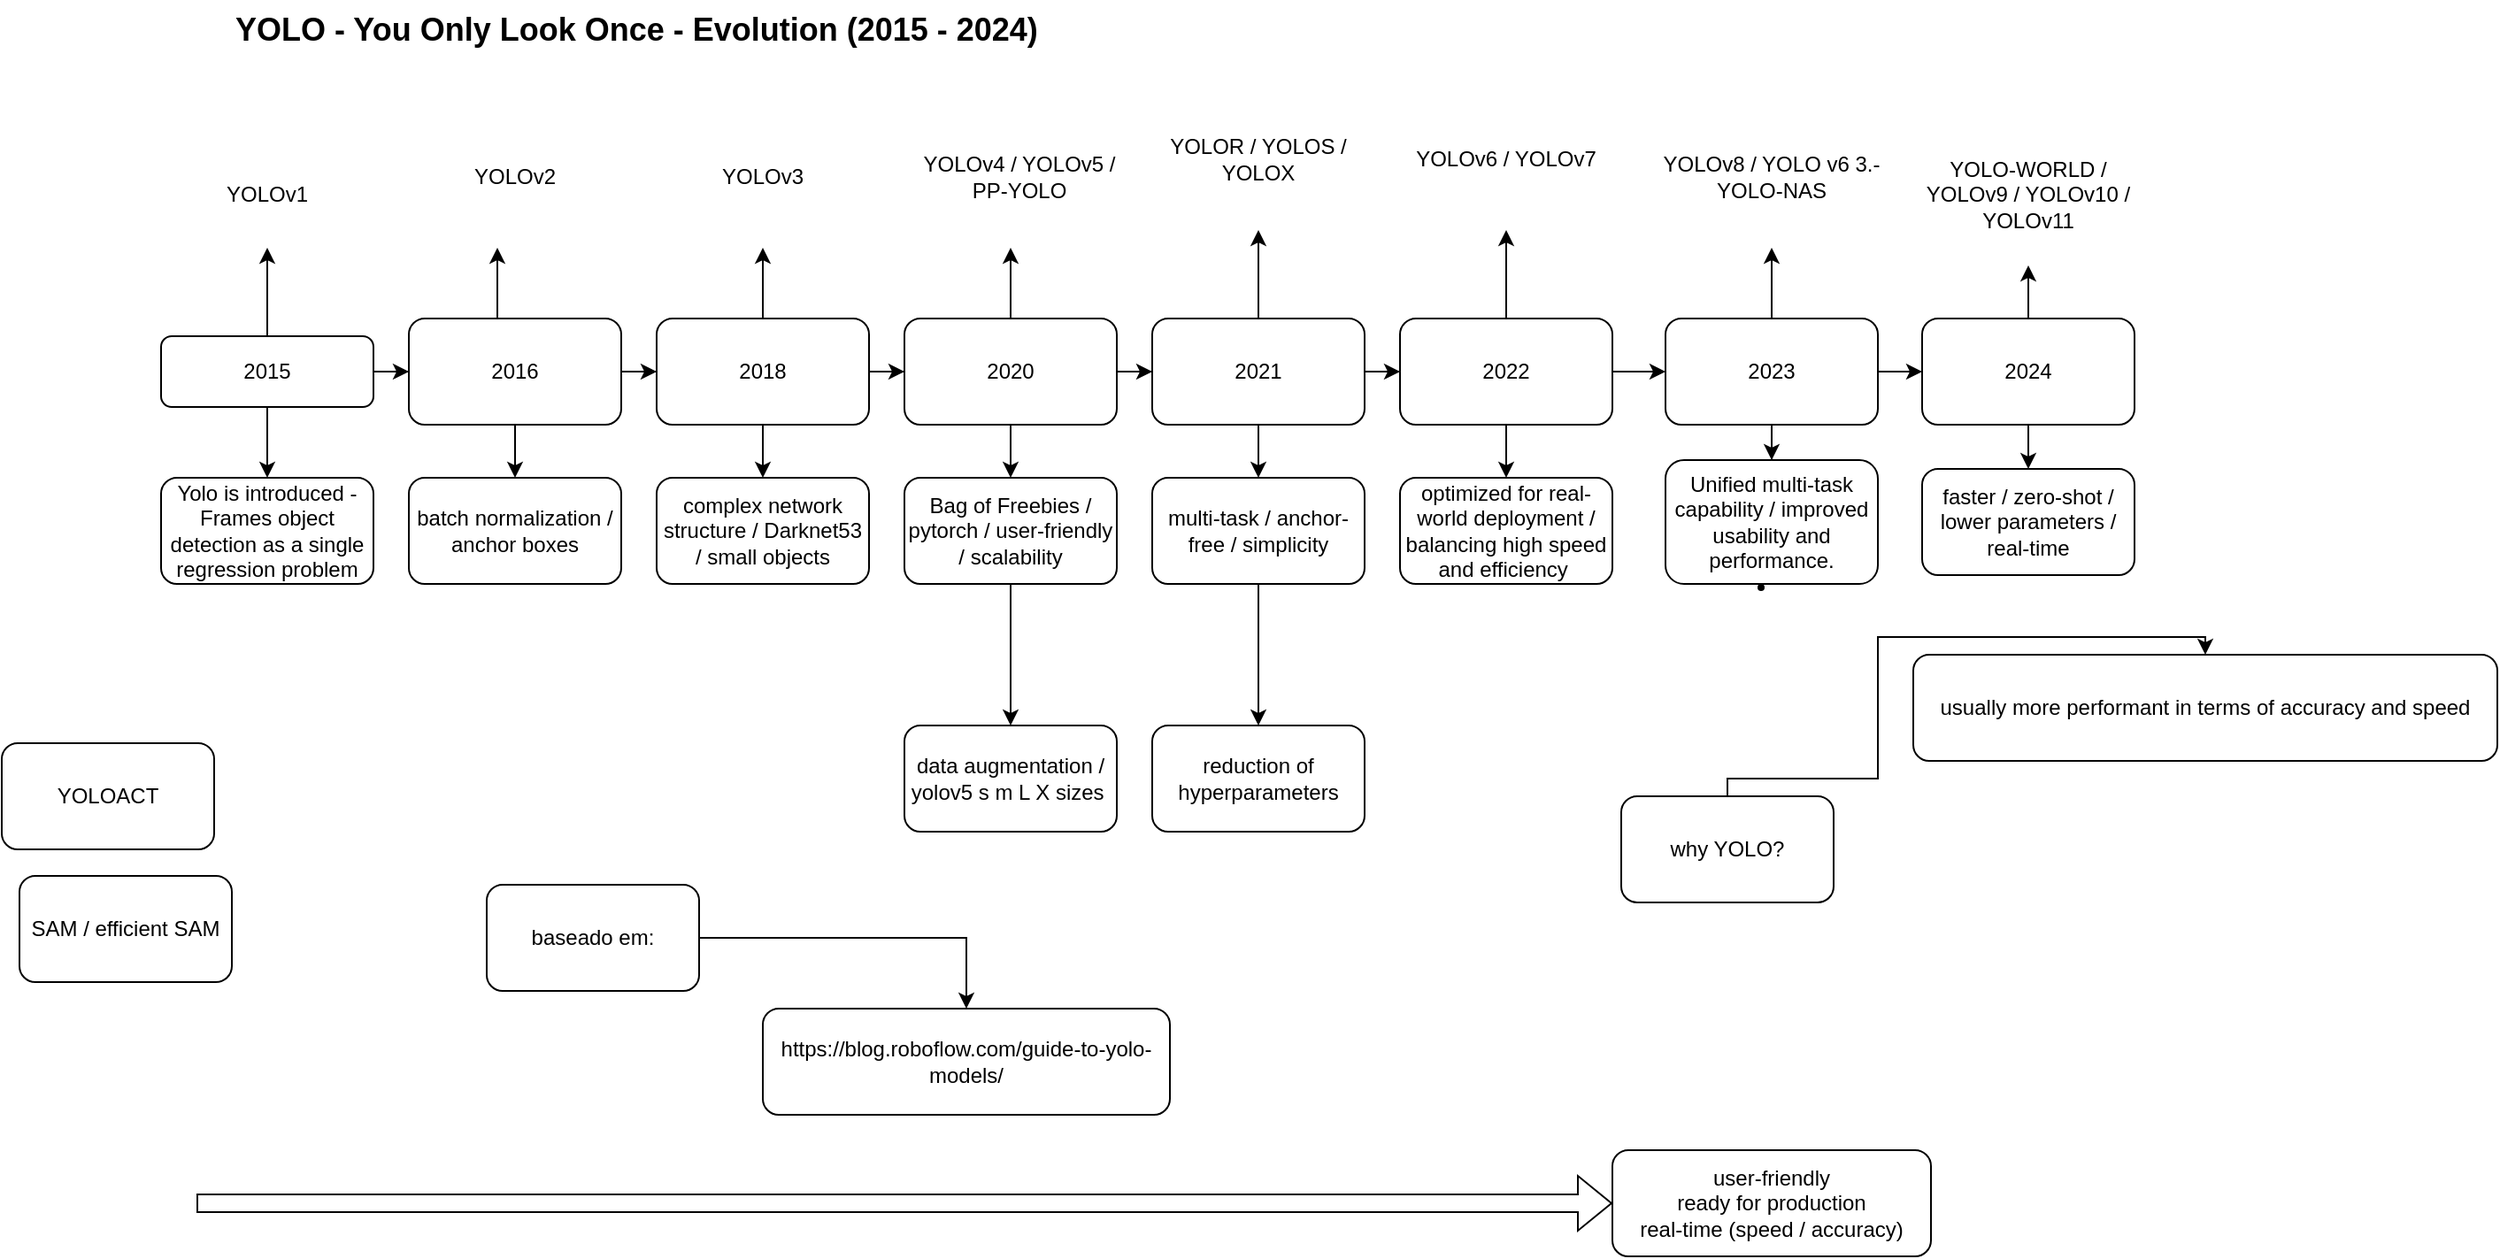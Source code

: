 <mxfile version="26.0.14">
  <diagram id="C5RBs43oDa-KdzZeNtuy" name="Page-1">
    <mxGraphModel dx="1050" dy="522" grid="1" gridSize="10" guides="1" tooltips="1" connect="1" arrows="1" fold="1" page="1" pageScale="1" pageWidth="827" pageHeight="1169" math="0" shadow="0">
      <root>
        <mxCell id="WIyWlLk6GJQsqaUBKTNV-0" />
        <mxCell id="WIyWlLk6GJQsqaUBKTNV-1" parent="WIyWlLk6GJQsqaUBKTNV-0" />
        <mxCell id="yB20yfuOQQZ5xXvPcAFa-4" value="" style="edgeStyle=orthogonalEdgeStyle;rounded=0;orthogonalLoop=1;jettySize=auto;html=1;" parent="WIyWlLk6GJQsqaUBKTNV-1" source="WIyWlLk6GJQsqaUBKTNV-3" target="yB20yfuOQQZ5xXvPcAFa-3" edge="1">
          <mxGeometry relative="1" as="geometry" />
        </mxCell>
        <mxCell id="eEbgqtng7Bv9wvGYlgRx-22" value="" style="edgeStyle=orthogonalEdgeStyle;rounded=0;orthogonalLoop=1;jettySize=auto;html=1;" parent="WIyWlLk6GJQsqaUBKTNV-1" source="WIyWlLk6GJQsqaUBKTNV-3" target="yB20yfuOQQZ5xXvPcAFa-5" edge="1">
          <mxGeometry relative="1" as="geometry" />
        </mxCell>
        <mxCell id="eEbgqtng7Bv9wvGYlgRx-32" value="" style="edgeStyle=orthogonalEdgeStyle;rounded=0;orthogonalLoop=1;jettySize=auto;html=1;" parent="WIyWlLk6GJQsqaUBKTNV-1" source="WIyWlLk6GJQsqaUBKTNV-3" target="eEbgqtng7Bv9wvGYlgRx-31" edge="1">
          <mxGeometry relative="1" as="geometry" />
        </mxCell>
        <mxCell id="WIyWlLk6GJQsqaUBKTNV-3" value="2015" style="rounded=1;whiteSpace=wrap;html=1;fontSize=12;glass=0;strokeWidth=1;shadow=0;" parent="WIyWlLk6GJQsqaUBKTNV-1" vertex="1">
          <mxGeometry x="170" y="220" width="120" height="40" as="geometry" />
        </mxCell>
        <mxCell id="yB20yfuOQQZ5xXvPcAFa-0" value="&lt;b&gt;&lt;font style=&quot;font-size: 18px;&quot;&gt;YOLO - You Only Look Once - Evolution (2015 - 2024)&lt;/font&gt;&lt;/b&gt;" style="text;html=1;whiteSpace=wrap;overflow=hidden;rounded=0;" parent="WIyWlLk6GJQsqaUBKTNV-1" vertex="1">
          <mxGeometry x="210" y="30" width="490" height="40" as="geometry" />
        </mxCell>
        <mxCell id="yB20yfuOQQZ5xXvPcAFa-1" value="YOLOACT" style="rounded=1;whiteSpace=wrap;html=1;" parent="WIyWlLk6GJQsqaUBKTNV-1" vertex="1">
          <mxGeometry x="80" y="450" width="120" height="60" as="geometry" />
        </mxCell>
        <mxCell id="eEbgqtng7Bv9wvGYlgRx-30" value="" style="edgeStyle=orthogonalEdgeStyle;rounded=0;orthogonalLoop=1;jettySize=auto;html=1;" parent="WIyWlLk6GJQsqaUBKTNV-1" source="yB20yfuOQQZ5xXvPcAFa-2" target="eEbgqtng7Bv9wvGYlgRx-29" edge="1">
          <mxGeometry relative="1" as="geometry" />
        </mxCell>
        <mxCell id="yB20yfuOQQZ5xXvPcAFa-2" value="baseado em:" style="rounded=1;whiteSpace=wrap;html=1;" parent="WIyWlLk6GJQsqaUBKTNV-1" vertex="1">
          <mxGeometry x="354" y="530" width="120" height="60" as="geometry" />
        </mxCell>
        <mxCell id="yB20yfuOQQZ5xXvPcAFa-3" value="YOLOv1" style="whiteSpace=wrap;html=1;rounded=1;glass=0;strokeWidth=1;shadow=0;fillColor=default;strokeColor=none;" parent="WIyWlLk6GJQsqaUBKTNV-1" vertex="1">
          <mxGeometry x="170" y="110" width="120" height="60" as="geometry" />
        </mxCell>
        <mxCell id="yB20yfuOQQZ5xXvPcAFa-8" value="" style="edgeStyle=orthogonalEdgeStyle;rounded=0;orthogonalLoop=1;jettySize=auto;html=1;" parent="WIyWlLk6GJQsqaUBKTNV-1" source="yB20yfuOQQZ5xXvPcAFa-5" target="yB20yfuOQQZ5xXvPcAFa-7" edge="1">
          <mxGeometry relative="1" as="geometry">
            <Array as="points">
              <mxPoint x="360" y="180" />
              <mxPoint x="360" y="180" />
            </Array>
          </mxGeometry>
        </mxCell>
        <mxCell id="eEbgqtng7Bv9wvGYlgRx-23" value="" style="edgeStyle=orthogonalEdgeStyle;rounded=0;orthogonalLoop=1;jettySize=auto;html=1;" parent="WIyWlLk6GJQsqaUBKTNV-1" source="yB20yfuOQQZ5xXvPcAFa-5" target="yB20yfuOQQZ5xXvPcAFa-9" edge="1">
          <mxGeometry relative="1" as="geometry" />
        </mxCell>
        <mxCell id="eEbgqtng7Bv9wvGYlgRx-34" value="" style="edgeStyle=orthogonalEdgeStyle;rounded=0;orthogonalLoop=1;jettySize=auto;html=1;" parent="WIyWlLk6GJQsqaUBKTNV-1" source="yB20yfuOQQZ5xXvPcAFa-5" target="eEbgqtng7Bv9wvGYlgRx-33" edge="1">
          <mxGeometry relative="1" as="geometry" />
        </mxCell>
        <mxCell id="yB20yfuOQQZ5xXvPcAFa-5" value="2016" style="whiteSpace=wrap;html=1;rounded=1;glass=0;strokeWidth=1;shadow=0;" parent="WIyWlLk6GJQsqaUBKTNV-1" vertex="1">
          <mxGeometry x="310" y="210" width="120" height="60" as="geometry" />
        </mxCell>
        <mxCell id="yB20yfuOQQZ5xXvPcAFa-7" value="YOLOv2" style="whiteSpace=wrap;html=1;rounded=1;glass=0;strokeWidth=1;shadow=0;strokeColor=none;" parent="WIyWlLk6GJQsqaUBKTNV-1" vertex="1">
          <mxGeometry x="310" y="90" width="120" height="80" as="geometry" />
        </mxCell>
        <mxCell id="yB20yfuOQQZ5xXvPcAFa-12" value="" style="edgeStyle=orthogonalEdgeStyle;rounded=0;orthogonalLoop=1;jettySize=auto;html=1;" parent="WIyWlLk6GJQsqaUBKTNV-1" source="yB20yfuOQQZ5xXvPcAFa-9" target="yB20yfuOQQZ5xXvPcAFa-11" edge="1">
          <mxGeometry relative="1" as="geometry">
            <Array as="points">
              <mxPoint x="540" y="110" />
            </Array>
          </mxGeometry>
        </mxCell>
        <mxCell id="eEbgqtng7Bv9wvGYlgRx-24" value="" style="edgeStyle=orthogonalEdgeStyle;rounded=0;orthogonalLoop=1;jettySize=auto;html=1;" parent="WIyWlLk6GJQsqaUBKTNV-1" source="yB20yfuOQQZ5xXvPcAFa-9" target="eEbgqtng7Bv9wvGYlgRx-2" edge="1">
          <mxGeometry relative="1" as="geometry" />
        </mxCell>
        <mxCell id="eEbgqtng7Bv9wvGYlgRx-36" value="" style="edgeStyle=orthogonalEdgeStyle;rounded=0;orthogonalLoop=1;jettySize=auto;html=1;" parent="WIyWlLk6GJQsqaUBKTNV-1" source="yB20yfuOQQZ5xXvPcAFa-9" target="eEbgqtng7Bv9wvGYlgRx-35" edge="1">
          <mxGeometry relative="1" as="geometry" />
        </mxCell>
        <mxCell id="yB20yfuOQQZ5xXvPcAFa-9" value="2018" style="whiteSpace=wrap;html=1;rounded=1;glass=0;strokeWidth=1;shadow=0;" parent="WIyWlLk6GJQsqaUBKTNV-1" vertex="1">
          <mxGeometry x="450" y="210" width="120" height="60" as="geometry" />
        </mxCell>
        <mxCell id="yB20yfuOQQZ5xXvPcAFa-11" value="YOLOv3" style="whiteSpace=wrap;html=1;rounded=1;glass=0;strokeWidth=1;shadow=0;strokeColor=none;" parent="WIyWlLk6GJQsqaUBKTNV-1" vertex="1">
          <mxGeometry x="445" y="90" width="130" height="80" as="geometry" />
        </mxCell>
        <mxCell id="eEbgqtng7Bv9wvGYlgRx-1" value="" style="edgeStyle=orthogonalEdgeStyle;rounded=0;orthogonalLoop=1;jettySize=auto;html=1;" parent="WIyWlLk6GJQsqaUBKTNV-1" source="eEbgqtng7Bv9wvGYlgRx-2" target="eEbgqtng7Bv9wvGYlgRx-3" edge="1">
          <mxGeometry relative="1" as="geometry">
            <Array as="points">
              <mxPoint x="680" y="110" />
            </Array>
          </mxGeometry>
        </mxCell>
        <mxCell id="eEbgqtng7Bv9wvGYlgRx-25" value="" style="edgeStyle=orthogonalEdgeStyle;rounded=0;orthogonalLoop=1;jettySize=auto;html=1;" parent="WIyWlLk6GJQsqaUBKTNV-1" source="eEbgqtng7Bv9wvGYlgRx-2" target="eEbgqtng7Bv9wvGYlgRx-6" edge="1">
          <mxGeometry relative="1" as="geometry" />
        </mxCell>
        <mxCell id="eEbgqtng7Bv9wvGYlgRx-41" value="" style="edgeStyle=orthogonalEdgeStyle;rounded=0;orthogonalLoop=1;jettySize=auto;html=1;" parent="WIyWlLk6GJQsqaUBKTNV-1" source="eEbgqtng7Bv9wvGYlgRx-2" target="eEbgqtng7Bv9wvGYlgRx-40" edge="1">
          <mxGeometry relative="1" as="geometry" />
        </mxCell>
        <mxCell id="eEbgqtng7Bv9wvGYlgRx-2" value="2020" style="whiteSpace=wrap;html=1;rounded=1;glass=0;strokeWidth=1;shadow=0;" parent="WIyWlLk6GJQsqaUBKTNV-1" vertex="1">
          <mxGeometry x="590" y="210" width="120" height="60" as="geometry" />
        </mxCell>
        <mxCell id="eEbgqtng7Bv9wvGYlgRx-3" value="YOLOv4 / YOLOv5 / PP-YOLO" style="whiteSpace=wrap;html=1;rounded=1;glass=0;strokeWidth=1;shadow=0;strokeColor=none;" parent="WIyWlLk6GJQsqaUBKTNV-1" vertex="1">
          <mxGeometry x="590" y="90" width="130" height="80" as="geometry" />
        </mxCell>
        <mxCell id="eEbgqtng7Bv9wvGYlgRx-5" value="" style="edgeStyle=orthogonalEdgeStyle;rounded=0;orthogonalLoop=1;jettySize=auto;html=1;" parent="WIyWlLk6GJQsqaUBKTNV-1" source="eEbgqtng7Bv9wvGYlgRx-6" target="eEbgqtng7Bv9wvGYlgRx-7" edge="1">
          <mxGeometry relative="1" as="geometry">
            <Array as="points">
              <mxPoint x="840" y="110" />
            </Array>
          </mxGeometry>
        </mxCell>
        <mxCell id="eEbgqtng7Bv9wvGYlgRx-26" value="" style="edgeStyle=orthogonalEdgeStyle;rounded=0;orthogonalLoop=1;jettySize=auto;html=1;" parent="WIyWlLk6GJQsqaUBKTNV-1" source="eEbgqtng7Bv9wvGYlgRx-6" target="eEbgqtng7Bv9wvGYlgRx-10" edge="1">
          <mxGeometry relative="1" as="geometry" />
        </mxCell>
        <mxCell id="eEbgqtng7Bv9wvGYlgRx-43" value="" style="edgeStyle=orthogonalEdgeStyle;rounded=0;orthogonalLoop=1;jettySize=auto;html=1;" parent="WIyWlLk6GJQsqaUBKTNV-1" source="eEbgqtng7Bv9wvGYlgRx-6" target="eEbgqtng7Bv9wvGYlgRx-42" edge="1">
          <mxGeometry relative="1" as="geometry" />
        </mxCell>
        <mxCell id="eEbgqtng7Bv9wvGYlgRx-6" value="2021" style="whiteSpace=wrap;html=1;rounded=1;glass=0;strokeWidth=1;shadow=0;" parent="WIyWlLk6GJQsqaUBKTNV-1" vertex="1">
          <mxGeometry x="730" y="210" width="120" height="60" as="geometry" />
        </mxCell>
        <mxCell id="eEbgqtng7Bv9wvGYlgRx-7" value="YOLOR / YOLOS / YOLOX" style="whiteSpace=wrap;html=1;rounded=1;glass=0;strokeWidth=1;shadow=0;strokeColor=none;" parent="WIyWlLk6GJQsqaUBKTNV-1" vertex="1">
          <mxGeometry x="725" y="80" width="130" height="80" as="geometry" />
        </mxCell>
        <mxCell id="eEbgqtng7Bv9wvGYlgRx-9" value="" style="edgeStyle=orthogonalEdgeStyle;rounded=0;orthogonalLoop=1;jettySize=auto;html=1;" parent="WIyWlLk6GJQsqaUBKTNV-1" source="eEbgqtng7Bv9wvGYlgRx-10" target="eEbgqtng7Bv9wvGYlgRx-11" edge="1">
          <mxGeometry relative="1" as="geometry" />
        </mxCell>
        <mxCell id="eEbgqtng7Bv9wvGYlgRx-27" value="" style="edgeStyle=orthogonalEdgeStyle;rounded=0;orthogonalLoop=1;jettySize=auto;html=1;" parent="WIyWlLk6GJQsqaUBKTNV-1" source="eEbgqtng7Bv9wvGYlgRx-10" target="eEbgqtng7Bv9wvGYlgRx-14" edge="1">
          <mxGeometry relative="1" as="geometry" />
        </mxCell>
        <mxCell id="eEbgqtng7Bv9wvGYlgRx-52" value="" style="edgeStyle=orthogonalEdgeStyle;rounded=0;orthogonalLoop=1;jettySize=auto;html=1;" parent="WIyWlLk6GJQsqaUBKTNV-1" source="eEbgqtng7Bv9wvGYlgRx-10" target="eEbgqtng7Bv9wvGYlgRx-51" edge="1">
          <mxGeometry relative="1" as="geometry" />
        </mxCell>
        <mxCell id="eEbgqtng7Bv9wvGYlgRx-10" value="2022" style="whiteSpace=wrap;html=1;rounded=1;glass=0;strokeWidth=1;shadow=0;" parent="WIyWlLk6GJQsqaUBKTNV-1" vertex="1">
          <mxGeometry x="870" y="210" width="120" height="60" as="geometry" />
        </mxCell>
        <mxCell id="eEbgqtng7Bv9wvGYlgRx-11" value="YOLOv6 / YOLOv7" style="whiteSpace=wrap;html=1;rounded=1;glass=0;strokeWidth=1;shadow=0;strokeColor=none;" parent="WIyWlLk6GJQsqaUBKTNV-1" vertex="1">
          <mxGeometry x="865" y="80" width="130" height="80" as="geometry" />
        </mxCell>
        <mxCell id="eEbgqtng7Bv9wvGYlgRx-13" value="" style="edgeStyle=orthogonalEdgeStyle;rounded=0;orthogonalLoop=1;jettySize=auto;html=1;" parent="WIyWlLk6GJQsqaUBKTNV-1" source="eEbgqtng7Bv9wvGYlgRx-14" target="eEbgqtng7Bv9wvGYlgRx-15" edge="1">
          <mxGeometry relative="1" as="geometry" />
        </mxCell>
        <mxCell id="eEbgqtng7Bv9wvGYlgRx-28" value="" style="edgeStyle=orthogonalEdgeStyle;rounded=0;orthogonalLoop=1;jettySize=auto;html=1;" parent="WIyWlLk6GJQsqaUBKTNV-1" source="eEbgqtng7Bv9wvGYlgRx-14" target="eEbgqtng7Bv9wvGYlgRx-18" edge="1">
          <mxGeometry relative="1" as="geometry" />
        </mxCell>
        <mxCell id="eEbgqtng7Bv9wvGYlgRx-49" value="" style="edgeStyle=orthogonalEdgeStyle;rounded=0;orthogonalLoop=1;jettySize=auto;html=1;" parent="WIyWlLk6GJQsqaUBKTNV-1" source="eEbgqtng7Bv9wvGYlgRx-14" target="eEbgqtng7Bv9wvGYlgRx-48" edge="1">
          <mxGeometry relative="1" as="geometry" />
        </mxCell>
        <mxCell id="eEbgqtng7Bv9wvGYlgRx-14" value="2023" style="whiteSpace=wrap;html=1;rounded=1;glass=0;strokeWidth=1;shadow=0;" parent="WIyWlLk6GJQsqaUBKTNV-1" vertex="1">
          <mxGeometry x="1020" y="210" width="120" height="60" as="geometry" />
        </mxCell>
        <mxCell id="eEbgqtng7Bv9wvGYlgRx-15" value="YOLOv8 / YOLO v6 3.-YOLO-NAS" style="whiteSpace=wrap;html=1;rounded=1;glass=0;strokeWidth=1;shadow=0;strokeColor=none;" parent="WIyWlLk6GJQsqaUBKTNV-1" vertex="1">
          <mxGeometry x="1015" y="90" width="130" height="80" as="geometry" />
        </mxCell>
        <mxCell id="eEbgqtng7Bv9wvGYlgRx-17" value="" style="edgeStyle=orthogonalEdgeStyle;rounded=0;orthogonalLoop=1;jettySize=auto;html=1;" parent="WIyWlLk6GJQsqaUBKTNV-1" source="eEbgqtng7Bv9wvGYlgRx-18" target="eEbgqtng7Bv9wvGYlgRx-19" edge="1">
          <mxGeometry relative="1" as="geometry" />
        </mxCell>
        <mxCell id="eEbgqtng7Bv9wvGYlgRx-54" value="" style="edgeStyle=orthogonalEdgeStyle;rounded=0;orthogonalLoop=1;jettySize=auto;html=1;" parent="WIyWlLk6GJQsqaUBKTNV-1" source="eEbgqtng7Bv9wvGYlgRx-18" target="eEbgqtng7Bv9wvGYlgRx-53" edge="1">
          <mxGeometry relative="1" as="geometry" />
        </mxCell>
        <mxCell id="eEbgqtng7Bv9wvGYlgRx-18" value="2024" style="whiteSpace=wrap;html=1;rounded=1;glass=0;strokeWidth=1;shadow=0;" parent="WIyWlLk6GJQsqaUBKTNV-1" vertex="1">
          <mxGeometry x="1165" y="210" width="120" height="60" as="geometry" />
        </mxCell>
        <mxCell id="eEbgqtng7Bv9wvGYlgRx-19" value="YOLO-WORLD / YOLOv9 / YOLOv10 / YOLOv11" style="whiteSpace=wrap;html=1;rounded=1;glass=0;strokeWidth=1;shadow=0;strokeColor=none;" parent="WIyWlLk6GJQsqaUBKTNV-1" vertex="1">
          <mxGeometry x="1160" y="100" width="130" height="80" as="geometry" />
        </mxCell>
        <UserObject label="https://blog.roboflow.com/guide-to-yolo-models/" link="https://blog.roboflow.com/guide-to-yolo-models/" id="eEbgqtng7Bv9wvGYlgRx-29">
          <mxCell style="whiteSpace=wrap;html=1;rounded=1;" parent="WIyWlLk6GJQsqaUBKTNV-1" vertex="1">
            <mxGeometry x="510" y="600" width="230" height="60" as="geometry" />
          </mxCell>
        </UserObject>
        <mxCell id="eEbgqtng7Bv9wvGYlgRx-31" value="Yolo is introduced - Frames object detection as a single regression problem" style="whiteSpace=wrap;html=1;rounded=1;glass=0;strokeWidth=1;shadow=0;" parent="WIyWlLk6GJQsqaUBKTNV-1" vertex="1">
          <mxGeometry x="170" y="300" width="120" height="60" as="geometry" />
        </mxCell>
        <mxCell id="eEbgqtng7Bv9wvGYlgRx-33" value="batch normalization / anchor boxes" style="whiteSpace=wrap;html=1;rounded=1;glass=0;strokeWidth=1;shadow=0;" parent="WIyWlLk6GJQsqaUBKTNV-1" vertex="1">
          <mxGeometry x="310" y="300" width="120" height="60" as="geometry" />
        </mxCell>
        <mxCell id="eEbgqtng7Bv9wvGYlgRx-35" value="complex network structure / Darknet53 / small objects" style="whiteSpace=wrap;html=1;rounded=1;glass=0;strokeWidth=1;shadow=0;" parent="WIyWlLk6GJQsqaUBKTNV-1" vertex="1">
          <mxGeometry x="450" y="300" width="120" height="60" as="geometry" />
        </mxCell>
        <mxCell id="eEbgqtng7Bv9wvGYlgRx-39" value="" style="edgeStyle=orthogonalEdgeStyle;rounded=0;orthogonalLoop=1;jettySize=auto;html=1;" parent="WIyWlLk6GJQsqaUBKTNV-1" source="eEbgqtng7Bv9wvGYlgRx-37" target="eEbgqtng7Bv9wvGYlgRx-38" edge="1">
          <mxGeometry relative="1" as="geometry">
            <Array as="points">
              <mxPoint x="1140" y="470" />
              <mxPoint x="1140" y="390" />
            </Array>
          </mxGeometry>
        </mxCell>
        <mxCell id="eEbgqtng7Bv9wvGYlgRx-37" value="why YOLO?" style="rounded=1;whiteSpace=wrap;html=1;" parent="WIyWlLk6GJQsqaUBKTNV-1" vertex="1">
          <mxGeometry x="995" y="480" width="120" height="60" as="geometry" />
        </mxCell>
        <mxCell id="eEbgqtng7Bv9wvGYlgRx-38" value="usually more performant in terms of accuracy and speed" style="whiteSpace=wrap;html=1;rounded=1;" parent="WIyWlLk6GJQsqaUBKTNV-1" vertex="1">
          <mxGeometry x="1160" y="400" width="330" height="60" as="geometry" />
        </mxCell>
        <mxCell id="eEbgqtng7Bv9wvGYlgRx-45" value="" style="edgeStyle=orthogonalEdgeStyle;rounded=0;orthogonalLoop=1;jettySize=auto;html=1;" parent="WIyWlLk6GJQsqaUBKTNV-1" source="eEbgqtng7Bv9wvGYlgRx-40" target="eEbgqtng7Bv9wvGYlgRx-44" edge="1">
          <mxGeometry relative="1" as="geometry" />
        </mxCell>
        <mxCell id="eEbgqtng7Bv9wvGYlgRx-40" value="Bag of Freebies / pytorch / user-friendly / scalability" style="whiteSpace=wrap;html=1;rounded=1;glass=0;strokeWidth=1;shadow=0;" parent="WIyWlLk6GJQsqaUBKTNV-1" vertex="1">
          <mxGeometry x="590" y="300" width="120" height="60" as="geometry" />
        </mxCell>
        <mxCell id="eEbgqtng7Bv9wvGYlgRx-47" value="" style="edgeStyle=orthogonalEdgeStyle;rounded=0;orthogonalLoop=1;jettySize=auto;html=1;" parent="WIyWlLk6GJQsqaUBKTNV-1" source="eEbgqtng7Bv9wvGYlgRx-42" target="eEbgqtng7Bv9wvGYlgRx-46" edge="1">
          <mxGeometry relative="1" as="geometry" />
        </mxCell>
        <mxCell id="eEbgqtng7Bv9wvGYlgRx-42" value="multi-task / anchor-free / simplicity" style="whiteSpace=wrap;html=1;rounded=1;glass=0;strokeWidth=1;shadow=0;" parent="WIyWlLk6GJQsqaUBKTNV-1" vertex="1">
          <mxGeometry x="730" y="300" width="120" height="60" as="geometry" />
        </mxCell>
        <mxCell id="eEbgqtng7Bv9wvGYlgRx-44" value="data augmentation / yolov5 s m L X sizes&amp;nbsp;" style="whiteSpace=wrap;html=1;rounded=1;glass=0;strokeWidth=1;shadow=0;" parent="WIyWlLk6GJQsqaUBKTNV-1" vertex="1">
          <mxGeometry x="590" y="440" width="120" height="60" as="geometry" />
        </mxCell>
        <mxCell id="eEbgqtng7Bv9wvGYlgRx-46" value="reduction of hyperparameters" style="whiteSpace=wrap;html=1;rounded=1;glass=0;strokeWidth=1;shadow=0;" parent="WIyWlLk6GJQsqaUBKTNV-1" vertex="1">
          <mxGeometry x="730" y="440" width="120" height="60" as="geometry" />
        </mxCell>
        <mxCell id="eEbgqtng7Bv9wvGYlgRx-48" value="&lt;br&gt;Unified multi-task capability /&amp;nbsp;&lt;span style=&quot;background-color: transparent; color: light-dark(rgb(0, 0, 0), rgb(255, 255, 255));&quot;&gt;improved usability and performance.&lt;/span&gt;&lt;li data-end=&quot;2645&quot; data-start=&quot;2259&quot;&gt;&lt;/li&gt;" style="whiteSpace=wrap;html=1;rounded=1;glass=0;strokeWidth=1;shadow=0;" parent="WIyWlLk6GJQsqaUBKTNV-1" vertex="1">
          <mxGeometry x="1020" y="290" width="120" height="70" as="geometry" />
        </mxCell>
        <mxCell id="eEbgqtng7Bv9wvGYlgRx-51" value="optimized for real-world deployment / balancing high speed and efficiency&amp;nbsp;" style="whiteSpace=wrap;html=1;rounded=1;glass=0;strokeWidth=1;shadow=0;" parent="WIyWlLk6GJQsqaUBKTNV-1" vertex="1">
          <mxGeometry x="870" y="300" width="120" height="60" as="geometry" />
        </mxCell>
        <mxCell id="eEbgqtng7Bv9wvGYlgRx-53" value="faster / zero-shot / lower parameters / real-time" style="whiteSpace=wrap;html=1;rounded=1;glass=0;strokeWidth=1;shadow=0;" parent="WIyWlLk6GJQsqaUBKTNV-1" vertex="1">
          <mxGeometry x="1165" y="295" width="120" height="60" as="geometry" />
        </mxCell>
        <mxCell id="eFP0ub73mQqw3xPWzbon-0" value="" style="shape=flexArrow;endArrow=classic;html=1;rounded=0;" edge="1" parent="WIyWlLk6GJQsqaUBKTNV-1" target="eFP0ub73mQqw3xPWzbon-1">
          <mxGeometry width="50" height="50" relative="1" as="geometry">
            <mxPoint x="190" y="710" as="sourcePoint" />
            <mxPoint x="1050" y="710" as="targetPoint" />
          </mxGeometry>
        </mxCell>
        <mxCell id="eFP0ub73mQqw3xPWzbon-1" value="user-friendly&lt;div&gt;ready for production&lt;/div&gt;&lt;div&gt;real-time (speed / accuracy)&lt;/div&gt;" style="rounded=1;whiteSpace=wrap;html=1;" vertex="1" parent="WIyWlLk6GJQsqaUBKTNV-1">
          <mxGeometry x="990" y="680" width="180" height="60" as="geometry" />
        </mxCell>
        <mxCell id="eFP0ub73mQqw3xPWzbon-2" value="SAM / efficient SAM" style="rounded=1;whiteSpace=wrap;html=1;" vertex="1" parent="WIyWlLk6GJQsqaUBKTNV-1">
          <mxGeometry x="90" y="525" width="120" height="60" as="geometry" />
        </mxCell>
      </root>
    </mxGraphModel>
  </diagram>
</mxfile>
